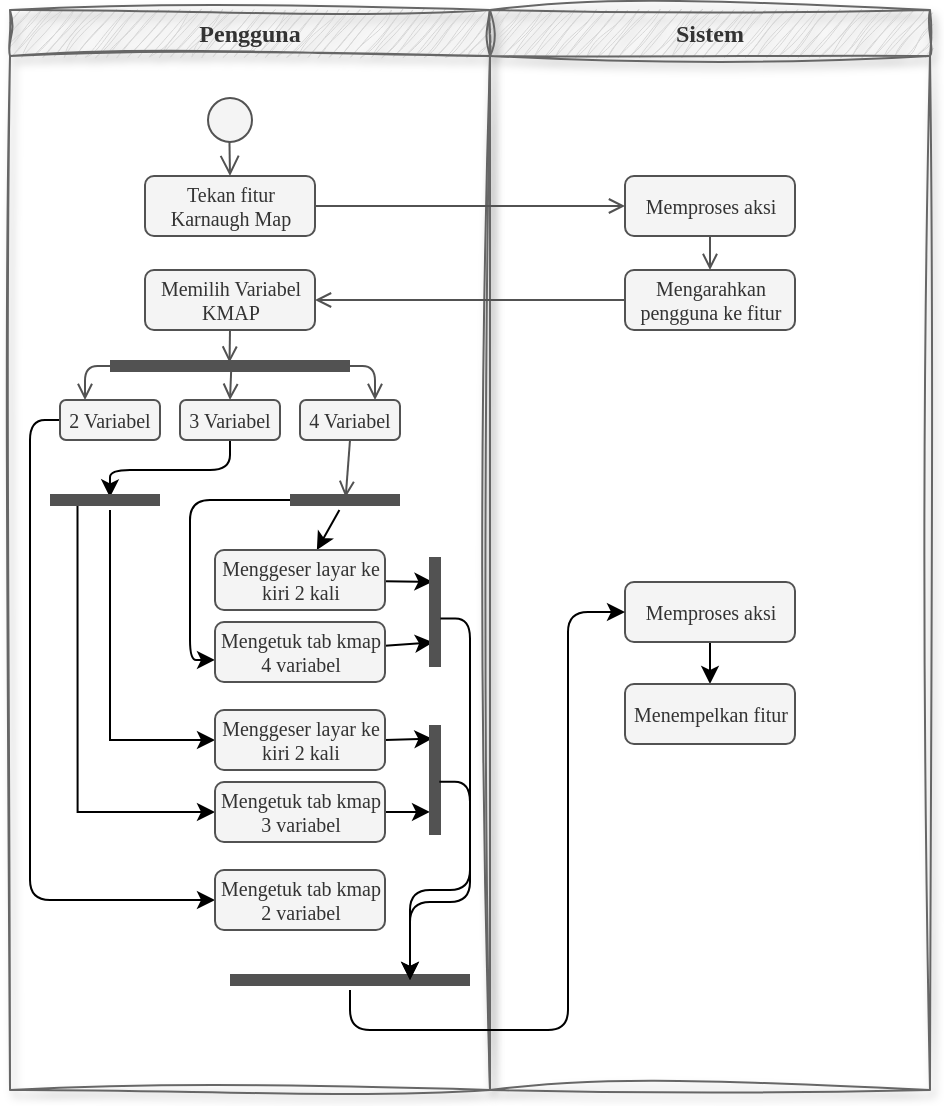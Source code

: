 <mxfile version="21.1.8" type="github">
  <diagram name="Page-1" id="IQdExYL6xirPUeavcpWP">
    <mxGraphModel dx="993" dy="596" grid="1" gridSize="10" guides="1" tooltips="1" connect="1" arrows="1" fold="1" page="1" pageScale="1" pageWidth="850" pageHeight="1100" math="0" shadow="0">
      <root>
        <mxCell id="0" />
        <mxCell id="1" parent="0" />
        <mxCell id="Bqt1ynEIrNlLkhnKolbt-1" value="Pengguna" style="swimlane;whiteSpace=wrap;html=1;fontFamily=Ubuntu;fontSource=https%3A%2F%2Ffonts.googleapis.com%2Fcss%3Ffamily%3DUbuntu;rounded=0;swimlaneFillColor=none;glass=0;shadow=1;fillColor=#D6D6D6;fontColor=#333333;strokeColor=#666666;sketch=1;curveFitting=1;jiggle=2;" vertex="1" parent="1">
          <mxGeometry x="180" y="120" width="240" height="540" as="geometry" />
        </mxCell>
        <mxCell id="Bqt1ynEIrNlLkhnKolbt-2" value="" style="ellipse;html=1;shape=startState;fillColor=#f4f4f4;strokeColor=#535353;strokeWidth=1;fillStyle=auto;fontColor=#595959;" vertex="1" parent="Bqt1ynEIrNlLkhnKolbt-1">
          <mxGeometry x="95" y="40" width="30" height="30" as="geometry" />
        </mxCell>
        <mxCell id="Bqt1ynEIrNlLkhnKolbt-3" value="" style="html=1;verticalAlign=bottom;endArrow=open;endSize=8;strokeColor=#525252;rounded=0;strokeWidth=1;fillColor=#eeeeee;exitX=0.491;exitY=0.867;exitDx=0;exitDy=0;exitPerimeter=0;entryX=0.5;entryY=0;entryDx=0;entryDy=0;fontColor=#333333;" edge="1" parent="Bqt1ynEIrNlLkhnKolbt-1" source="Bqt1ynEIrNlLkhnKolbt-2" target="Bqt1ynEIrNlLkhnKolbt-4">
          <mxGeometry relative="1" as="geometry">
            <mxPoint x="100" y="90" as="targetPoint" />
          </mxGeometry>
        </mxCell>
        <mxCell id="Bqt1ynEIrNlLkhnKolbt-4" value="Tekan fitur Karnaugh Map" style="rounded=1;whiteSpace=wrap;html=1;fillColor=#f4f4f4;strokeColor=#525252;fontFamily=Ubuntu;fontSource=https%3A%2F%2Ffonts.googleapis.com%2Fcss%3Ffamily%3DUbuntu;fontSize=10;fontColor=#333333;" vertex="1" parent="Bqt1ynEIrNlLkhnKolbt-1">
          <mxGeometry x="67.5" y="83" width="85" height="30" as="geometry" />
        </mxCell>
        <mxCell id="Bqt1ynEIrNlLkhnKolbt-74" style="rounded=0;orthogonalLoop=1;jettySize=auto;html=1;exitX=0.5;exitY=1;exitDx=0;exitDy=0;entryX=0.498;entryY=0.33;entryDx=0;entryDy=0;entryPerimeter=0;endArrow=open;endFill=0;strokeColor=#525252;" edge="1" parent="Bqt1ynEIrNlLkhnKolbt-1" source="Bqt1ynEIrNlLkhnKolbt-69" target="Bqt1ynEIrNlLkhnKolbt-72">
          <mxGeometry relative="1" as="geometry">
            <mxPoint x="110" y="180" as="targetPoint" />
          </mxGeometry>
        </mxCell>
        <mxCell id="Bqt1ynEIrNlLkhnKolbt-69" value="Memilih Variabel KMAP" style="rounded=1;whiteSpace=wrap;html=1;fillColor=#f4f4f4;strokeColor=#525252;fontFamily=Ubuntu;fontSource=https%3A%2F%2Ffonts.googleapis.com%2Fcss%3Ffamily%3DUbuntu;fontSize=10;fontColor=#333333;" vertex="1" parent="Bqt1ynEIrNlLkhnKolbt-1">
          <mxGeometry x="67.5" y="130" width="85" height="30" as="geometry" />
        </mxCell>
        <mxCell id="Bqt1ynEIrNlLkhnKolbt-81" style="edgeStyle=orthogonalEdgeStyle;rounded=1;orthogonalLoop=1;jettySize=auto;html=1;exitX=0;exitY=0.5;exitDx=0;exitDy=0;exitPerimeter=0;entryX=0.25;entryY=0;entryDx=0;entryDy=0;strokeColor=#525252;endArrow=open;endFill=0;" edge="1" parent="Bqt1ynEIrNlLkhnKolbt-1" source="Bqt1ynEIrNlLkhnKolbt-72" target="Bqt1ynEIrNlLkhnKolbt-75">
          <mxGeometry relative="1" as="geometry" />
        </mxCell>
        <mxCell id="Bqt1ynEIrNlLkhnKolbt-83" style="edgeStyle=orthogonalEdgeStyle;rounded=1;orthogonalLoop=1;jettySize=auto;html=1;exitX=1;exitY=0.5;exitDx=0;exitDy=0;exitPerimeter=0;entryX=0.75;entryY=0;entryDx=0;entryDy=0;strokeColor=#525252;endArrow=open;endFill=0;" edge="1" parent="Bqt1ynEIrNlLkhnKolbt-1" source="Bqt1ynEIrNlLkhnKolbt-72" target="Bqt1ynEIrNlLkhnKolbt-77">
          <mxGeometry relative="1" as="geometry" />
        </mxCell>
        <mxCell id="Bqt1ynEIrNlLkhnKolbt-84" style="rounded=0;orthogonalLoop=1;jettySize=auto;html=1;entryX=0.5;entryY=0;entryDx=0;entryDy=0;strokeColor=#525252;endArrow=open;endFill=0;exitX=0.505;exitY=0.685;exitDx=0;exitDy=0;exitPerimeter=0;" edge="1" parent="Bqt1ynEIrNlLkhnKolbt-1" source="Bqt1ynEIrNlLkhnKolbt-72" target="Bqt1ynEIrNlLkhnKolbt-76">
          <mxGeometry relative="1" as="geometry" />
        </mxCell>
        <mxCell id="Bqt1ynEIrNlLkhnKolbt-72" value="" style="shape=line;html=1;strokeWidth=6;strokeColor=#525252;" vertex="1" parent="Bqt1ynEIrNlLkhnKolbt-1">
          <mxGeometry x="50" y="173" width="120" height="10" as="geometry" />
        </mxCell>
        <mxCell id="Bqt1ynEIrNlLkhnKolbt-122" style="edgeStyle=orthogonalEdgeStyle;rounded=1;orthogonalLoop=1;jettySize=auto;html=1;exitX=0;exitY=0.5;exitDx=0;exitDy=0;entryX=0;entryY=0.5;entryDx=0;entryDy=0;" edge="1" parent="Bqt1ynEIrNlLkhnKolbt-1" source="Bqt1ynEIrNlLkhnKolbt-75" target="Bqt1ynEIrNlLkhnKolbt-121">
          <mxGeometry relative="1" as="geometry">
            <Array as="points">
              <mxPoint x="10" y="205" />
              <mxPoint x="10" y="445" />
            </Array>
          </mxGeometry>
        </mxCell>
        <mxCell id="Bqt1ynEIrNlLkhnKolbt-75" value="2 Variabel" style="rounded=1;whiteSpace=wrap;html=1;fillColor=#f4f4f4;strokeColor=#525252;fontFamily=Ubuntu;fontSource=https%3A%2F%2Ffonts.googleapis.com%2Fcss%3Ffamily%3DUbuntu;fontSize=10;fontColor=#333333;" vertex="1" parent="Bqt1ynEIrNlLkhnKolbt-1">
          <mxGeometry x="25" y="195" width="50" height="20" as="geometry" />
        </mxCell>
        <mxCell id="Bqt1ynEIrNlLkhnKolbt-111" style="rounded=1;orthogonalLoop=1;jettySize=auto;html=1;exitX=0.5;exitY=1;exitDx=0;exitDy=0;entryX=0.545;entryY=0.367;entryDx=0;entryDy=0;entryPerimeter=0;edgeStyle=orthogonalEdgeStyle;" edge="1" parent="Bqt1ynEIrNlLkhnKolbt-1" source="Bqt1ynEIrNlLkhnKolbt-76" target="Bqt1ynEIrNlLkhnKolbt-110">
          <mxGeometry relative="1" as="geometry">
            <Array as="points">
              <mxPoint x="110" y="230" />
              <mxPoint x="50" y="230" />
            </Array>
          </mxGeometry>
        </mxCell>
        <mxCell id="Bqt1ynEIrNlLkhnKolbt-76" value="3 Variabel" style="rounded=1;whiteSpace=wrap;html=1;fillColor=#f4f4f4;strokeColor=#525252;fontFamily=Ubuntu;fontSource=https%3A%2F%2Ffonts.googleapis.com%2Fcss%3Ffamily%3DUbuntu;fontSize=10;fontColor=#333333;" vertex="1" parent="Bqt1ynEIrNlLkhnKolbt-1">
          <mxGeometry x="85" y="195" width="50" height="20" as="geometry" />
        </mxCell>
        <mxCell id="Bqt1ynEIrNlLkhnKolbt-94" style="rounded=0;orthogonalLoop=1;jettySize=auto;html=1;exitX=0.5;exitY=1;exitDx=0;exitDy=0;entryX=0.506;entryY=0.367;entryDx=0;entryDy=0;entryPerimeter=0;strokeColor=#525252;endArrow=open;endFill=0;" edge="1" parent="Bqt1ynEIrNlLkhnKolbt-1" source="Bqt1ynEIrNlLkhnKolbt-77" target="Bqt1ynEIrNlLkhnKolbt-91">
          <mxGeometry relative="1" as="geometry" />
        </mxCell>
        <mxCell id="Bqt1ynEIrNlLkhnKolbt-77" value="4 Variabel" style="rounded=1;whiteSpace=wrap;html=1;fillColor=#f4f4f4;strokeColor=#525252;fontFamily=Ubuntu;fontSource=https%3A%2F%2Ffonts.googleapis.com%2Fcss%3Ffamily%3DUbuntu;fontSize=10;fontColor=#333333;" vertex="1" parent="Bqt1ynEIrNlLkhnKolbt-1">
          <mxGeometry x="145" y="195" width="50" height="20" as="geometry" />
        </mxCell>
        <mxCell id="Bqt1ynEIrNlLkhnKolbt-97" style="rounded=0;orthogonalLoop=1;jettySize=auto;html=1;" edge="1" parent="Bqt1ynEIrNlLkhnKolbt-1" source="Bqt1ynEIrNlLkhnKolbt-91" target="Bqt1ynEIrNlLkhnKolbt-96">
          <mxGeometry relative="1" as="geometry" />
        </mxCell>
        <mxCell id="Bqt1ynEIrNlLkhnKolbt-112" style="edgeStyle=orthogonalEdgeStyle;rounded=1;orthogonalLoop=1;jettySize=auto;html=1;exitX=0;exitY=0.5;exitDx=0;exitDy=0;exitPerimeter=0;entryX=0;entryY=0.633;entryDx=0;entryDy=0;entryPerimeter=0;" edge="1" parent="Bqt1ynEIrNlLkhnKolbt-1" source="Bqt1ynEIrNlLkhnKolbt-91" target="Bqt1ynEIrNlLkhnKolbt-98">
          <mxGeometry relative="1" as="geometry">
            <Array as="points">
              <mxPoint x="90" y="245" />
              <mxPoint x="90" y="325" />
            </Array>
          </mxGeometry>
        </mxCell>
        <mxCell id="Bqt1ynEIrNlLkhnKolbt-91" value="" style="shape=line;html=1;strokeWidth=6;strokeColor=#525252;" vertex="1" parent="Bqt1ynEIrNlLkhnKolbt-1">
          <mxGeometry x="140" y="240" width="55" height="10" as="geometry" />
        </mxCell>
        <mxCell id="Bqt1ynEIrNlLkhnKolbt-103" style="rounded=0;orthogonalLoop=1;jettySize=auto;html=1;entryX=0.774;entryY=0.369;entryDx=0;entryDy=0;entryPerimeter=0;" edge="1" parent="Bqt1ynEIrNlLkhnKolbt-1" source="Bqt1ynEIrNlLkhnKolbt-96" target="Bqt1ynEIrNlLkhnKolbt-100">
          <mxGeometry relative="1" as="geometry" />
        </mxCell>
        <mxCell id="Bqt1ynEIrNlLkhnKolbt-96" value="Menggeser layar ke kiri 2 kali" style="rounded=1;whiteSpace=wrap;html=1;fillColor=#f4f4f4;strokeColor=#525252;fontFamily=Ubuntu;fontSource=https%3A%2F%2Ffonts.googleapis.com%2Fcss%3Ffamily%3DUbuntu;fontSize=10;fontColor=#333333;" vertex="1" parent="Bqt1ynEIrNlLkhnKolbt-1">
          <mxGeometry x="102.5" y="270" width="85" height="30" as="geometry" />
        </mxCell>
        <mxCell id="Bqt1ynEIrNlLkhnKolbt-104" style="rounded=0;orthogonalLoop=1;jettySize=auto;html=1;entryX=0.224;entryY=0.399;entryDx=0;entryDy=0;entryPerimeter=0;" edge="1" parent="Bqt1ynEIrNlLkhnKolbt-1" source="Bqt1ynEIrNlLkhnKolbt-98" target="Bqt1ynEIrNlLkhnKolbt-100">
          <mxGeometry relative="1" as="geometry" />
        </mxCell>
        <mxCell id="Bqt1ynEIrNlLkhnKolbt-98" value="Mengetuk tab kmap 4 variabel" style="rounded=1;whiteSpace=wrap;html=1;fillColor=#f4f4f4;strokeColor=#525252;fontFamily=Ubuntu;fontSource=https%3A%2F%2Ffonts.googleapis.com%2Fcss%3Ffamily%3DUbuntu;fontSize=10;fontColor=#333333;" vertex="1" parent="Bqt1ynEIrNlLkhnKolbt-1">
          <mxGeometry x="102.5" y="306" width="85" height="30" as="geometry" />
        </mxCell>
        <mxCell id="Bqt1ynEIrNlLkhnKolbt-100" value="" style="shape=line;html=1;strokeWidth=6;strokeColor=#525252;rotation=-90;" vertex="1" parent="Bqt1ynEIrNlLkhnKolbt-1">
          <mxGeometry x="185" y="296" width="55" height="10" as="geometry" />
        </mxCell>
        <mxCell id="Bqt1ynEIrNlLkhnKolbt-115" style="edgeStyle=orthogonalEdgeStyle;rounded=0;orthogonalLoop=1;jettySize=auto;html=1;entryX=0;entryY=0.5;entryDx=0;entryDy=0;" edge="1" parent="Bqt1ynEIrNlLkhnKolbt-1" source="Bqt1ynEIrNlLkhnKolbt-110" target="Bqt1ynEIrNlLkhnKolbt-113">
          <mxGeometry relative="1" as="geometry">
            <Array as="points">
              <mxPoint x="50" y="365" />
            </Array>
          </mxGeometry>
        </mxCell>
        <mxCell id="Bqt1ynEIrNlLkhnKolbt-116" style="edgeStyle=orthogonalEdgeStyle;rounded=0;orthogonalLoop=1;jettySize=auto;html=1;exitX=0.25;exitY=0.5;exitDx=0;exitDy=0;exitPerimeter=0;entryX=0;entryY=0.5;entryDx=0;entryDy=0;" edge="1" parent="Bqt1ynEIrNlLkhnKolbt-1" source="Bqt1ynEIrNlLkhnKolbt-110" target="Bqt1ynEIrNlLkhnKolbt-114">
          <mxGeometry relative="1" as="geometry">
            <Array as="points">
              <mxPoint x="34" y="401" />
            </Array>
          </mxGeometry>
        </mxCell>
        <mxCell id="Bqt1ynEIrNlLkhnKolbt-110" value="" style="shape=line;html=1;strokeWidth=6;strokeColor=#525252;" vertex="1" parent="Bqt1ynEIrNlLkhnKolbt-1">
          <mxGeometry x="20" y="240" width="55" height="10" as="geometry" />
        </mxCell>
        <mxCell id="Bqt1ynEIrNlLkhnKolbt-118" style="rounded=0;orthogonalLoop=1;jettySize=auto;html=1;exitX=1;exitY=0.5;exitDx=0;exitDy=0;entryX=0.124;entryY=0.631;entryDx=0;entryDy=0;entryPerimeter=0;" edge="1" parent="Bqt1ynEIrNlLkhnKolbt-1" source="Bqt1ynEIrNlLkhnKolbt-113" target="Bqt1ynEIrNlLkhnKolbt-117">
          <mxGeometry relative="1" as="geometry" />
        </mxCell>
        <mxCell id="Bqt1ynEIrNlLkhnKolbt-113" value="Menggeser layar ke kiri 2 kali" style="rounded=1;whiteSpace=wrap;html=1;fillColor=#f4f4f4;strokeColor=#525252;fontFamily=Ubuntu;fontSource=https%3A%2F%2Ffonts.googleapis.com%2Fcss%3Ffamily%3DUbuntu;fontSize=10;fontColor=#333333;" vertex="1" parent="Bqt1ynEIrNlLkhnKolbt-1">
          <mxGeometry x="102.5" y="350" width="85" height="30" as="geometry" />
        </mxCell>
        <mxCell id="Bqt1ynEIrNlLkhnKolbt-119" style="rounded=0;orthogonalLoop=1;jettySize=auto;html=1;exitX=1;exitY=0.5;exitDx=0;exitDy=0;entryX=0.79;entryY=0.75;entryDx=0;entryDy=0;entryPerimeter=0;" edge="1" parent="Bqt1ynEIrNlLkhnKolbt-1" source="Bqt1ynEIrNlLkhnKolbt-114" target="Bqt1ynEIrNlLkhnKolbt-117">
          <mxGeometry relative="1" as="geometry" />
        </mxCell>
        <mxCell id="Bqt1ynEIrNlLkhnKolbt-114" value="Mengetuk tab kmap 3 variabel" style="rounded=1;whiteSpace=wrap;html=1;fillColor=#f4f4f4;strokeColor=#525252;fontFamily=Ubuntu;fontSource=https%3A%2F%2Ffonts.googleapis.com%2Fcss%3Ffamily%3DUbuntu;fontSize=10;fontColor=#333333;" vertex="1" parent="Bqt1ynEIrNlLkhnKolbt-1">
          <mxGeometry x="102.5" y="386" width="85" height="30" as="geometry" />
        </mxCell>
        <mxCell id="Bqt1ynEIrNlLkhnKolbt-117" value="" style="shape=line;html=1;strokeWidth=6;strokeColor=#525252;rotation=90;" vertex="1" parent="Bqt1ynEIrNlLkhnKolbt-1">
          <mxGeometry x="185" y="380" width="55" height="10" as="geometry" />
        </mxCell>
        <mxCell id="Bqt1ynEIrNlLkhnKolbt-121" value="Mengetuk tab kmap 2 variabel" style="rounded=1;whiteSpace=wrap;html=1;fillColor=#f4f4f4;strokeColor=#525252;fontFamily=Ubuntu;fontSource=https%3A%2F%2Ffonts.googleapis.com%2Fcss%3Ffamily%3DUbuntu;fontSize=10;fontColor=#333333;" vertex="1" parent="Bqt1ynEIrNlLkhnKolbt-1">
          <mxGeometry x="102.5" y="430" width="85" height="30" as="geometry" />
        </mxCell>
        <mxCell id="Bqt1ynEIrNlLkhnKolbt-123" value="" style="shape=line;html=1;strokeWidth=6;strokeColor=#525252;" vertex="1" parent="Bqt1ynEIrNlLkhnKolbt-1">
          <mxGeometry x="110" y="480" width="120" height="10" as="geometry" />
        </mxCell>
        <mxCell id="Bqt1ynEIrNlLkhnKolbt-120" style="rounded=1;orthogonalLoop=1;jettySize=auto;html=1;entryX=0.75;entryY=0.5;entryDx=0;entryDy=0;entryPerimeter=0;exitX=0.516;exitY=0.283;exitDx=0;exitDy=0;exitPerimeter=0;edgeStyle=orthogonalEdgeStyle;" edge="1" parent="Bqt1ynEIrNlLkhnKolbt-1" source="Bqt1ynEIrNlLkhnKolbt-117" target="Bqt1ynEIrNlLkhnKolbt-123">
          <mxGeometry relative="1" as="geometry">
            <Array as="points">
              <mxPoint x="230" y="386" />
              <mxPoint x="230" y="446" />
              <mxPoint x="200" y="446" />
            </Array>
          </mxGeometry>
        </mxCell>
        <mxCell id="Bqt1ynEIrNlLkhnKolbt-109" style="edgeStyle=orthogonalEdgeStyle;rounded=1;orthogonalLoop=1;jettySize=auto;html=1;entryX=0.75;entryY=0.5;entryDx=0;entryDy=0;entryPerimeter=0;exitX=0.441;exitY=0.772;exitDx=0;exitDy=0;exitPerimeter=0;" edge="1" parent="Bqt1ynEIrNlLkhnKolbt-1" source="Bqt1ynEIrNlLkhnKolbt-100" target="Bqt1ynEIrNlLkhnKolbt-123">
          <mxGeometry relative="1" as="geometry">
            <Array as="points">
              <mxPoint x="230" y="304" />
              <mxPoint x="230" y="440" />
              <mxPoint x="200" y="440" />
            </Array>
          </mxGeometry>
        </mxCell>
        <mxCell id="Bqt1ynEIrNlLkhnKolbt-59" value="Sistem" style="swimlane;whiteSpace=wrap;html=1;fontFamily=Ubuntu;fontSource=https%3A%2F%2Ffonts.googleapis.com%2Fcss%3Ffamily%3DUbuntu;rounded=0;swimlaneFillColor=none;glass=0;shadow=1;fillColor=#D6D6D6;fontColor=#333333;strokeColor=#666666;sketch=1;curveFitting=1;jiggle=2;" vertex="1" parent="1">
          <mxGeometry x="420" y="120" width="220" height="540" as="geometry" />
        </mxCell>
        <mxCell id="Bqt1ynEIrNlLkhnKolbt-68" value="" style="rounded=0;orthogonalLoop=1;jettySize=auto;html=1;endArrow=open;endFill=0;strokeColor=#525252;" edge="1" parent="Bqt1ynEIrNlLkhnKolbt-59" source="Bqt1ynEIrNlLkhnKolbt-64" target="Bqt1ynEIrNlLkhnKolbt-66">
          <mxGeometry relative="1" as="geometry" />
        </mxCell>
        <mxCell id="Bqt1ynEIrNlLkhnKolbt-64" value="Memproses aksi" style="rounded=1;whiteSpace=wrap;html=1;fillColor=#f4f4f4;strokeColor=#525252;fontFamily=Ubuntu;fontSource=https%3A%2F%2Ffonts.googleapis.com%2Fcss%3Ffamily%3DUbuntu;fontSize=10;fontColor=#333333;" vertex="1" parent="Bqt1ynEIrNlLkhnKolbt-59">
          <mxGeometry x="67.5" y="83" width="85" height="30" as="geometry" />
        </mxCell>
        <mxCell id="Bqt1ynEIrNlLkhnKolbt-66" value="Mengarahkan pengguna ke fitur" style="rounded=1;whiteSpace=wrap;html=1;fillColor=#f4f4f4;strokeColor=#525252;fontFamily=Ubuntu;fontSource=https%3A%2F%2Ffonts.googleapis.com%2Fcss%3Ffamily%3DUbuntu;fontSize=10;fontColor=#333333;" vertex="1" parent="Bqt1ynEIrNlLkhnKolbt-59">
          <mxGeometry x="67.5" y="130" width="85" height="30" as="geometry" />
        </mxCell>
        <mxCell id="Bqt1ynEIrNlLkhnKolbt-108" value="" style="edgeStyle=orthogonalEdgeStyle;rounded=0;orthogonalLoop=1;jettySize=auto;html=1;" edge="1" parent="Bqt1ynEIrNlLkhnKolbt-59" source="Bqt1ynEIrNlLkhnKolbt-105" target="Bqt1ynEIrNlLkhnKolbt-106">
          <mxGeometry relative="1" as="geometry" />
        </mxCell>
        <mxCell id="Bqt1ynEIrNlLkhnKolbt-105" value="Memproses aksi" style="rounded=1;whiteSpace=wrap;html=1;fillColor=#f4f4f4;strokeColor=#525252;fontFamily=Ubuntu;fontSource=https%3A%2F%2Ffonts.googleapis.com%2Fcss%3Ffamily%3DUbuntu;fontSize=10;fontColor=#333333;" vertex="1" parent="Bqt1ynEIrNlLkhnKolbt-59">
          <mxGeometry x="67.5" y="286" width="85" height="30" as="geometry" />
        </mxCell>
        <mxCell id="Bqt1ynEIrNlLkhnKolbt-106" value="Menempelkan fitur" style="rounded=1;whiteSpace=wrap;html=1;fillColor=#f4f4f4;strokeColor=#525252;fontFamily=Ubuntu;fontSource=https%3A%2F%2Ffonts.googleapis.com%2Fcss%3Ffamily%3DUbuntu;fontSize=10;fontColor=#333333;" vertex="1" parent="Bqt1ynEIrNlLkhnKolbt-59">
          <mxGeometry x="67.5" y="337" width="85" height="30" as="geometry" />
        </mxCell>
        <mxCell id="Bqt1ynEIrNlLkhnKolbt-65" style="rounded=0;orthogonalLoop=1;jettySize=auto;html=1;entryX=0;entryY=0.5;entryDx=0;entryDy=0;endArrow=open;endFill=0;strokeColor=#525252;" edge="1" parent="1" source="Bqt1ynEIrNlLkhnKolbt-4" target="Bqt1ynEIrNlLkhnKolbt-64">
          <mxGeometry relative="1" as="geometry" />
        </mxCell>
        <mxCell id="Bqt1ynEIrNlLkhnKolbt-71" style="rounded=0;orthogonalLoop=1;jettySize=auto;html=1;entryX=1;entryY=0.5;entryDx=0;entryDy=0;strokeColor=#525252;endArrow=open;endFill=0;" edge="1" parent="1" source="Bqt1ynEIrNlLkhnKolbt-66" target="Bqt1ynEIrNlLkhnKolbt-69">
          <mxGeometry relative="1" as="geometry" />
        </mxCell>
        <mxCell id="Bqt1ynEIrNlLkhnKolbt-124" style="edgeStyle=orthogonalEdgeStyle;rounded=1;orthogonalLoop=1;jettySize=auto;html=1;entryX=0;entryY=0.5;entryDx=0;entryDy=0;" edge="1" parent="1" source="Bqt1ynEIrNlLkhnKolbt-123" target="Bqt1ynEIrNlLkhnKolbt-105">
          <mxGeometry relative="1" as="geometry">
            <Array as="points">
              <mxPoint x="350" y="630" />
              <mxPoint x="459" y="630" />
              <mxPoint x="459" y="421" />
            </Array>
          </mxGeometry>
        </mxCell>
      </root>
    </mxGraphModel>
  </diagram>
</mxfile>

